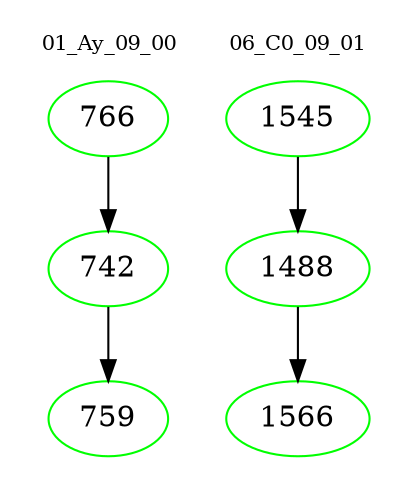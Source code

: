 digraph{
subgraph cluster_0 {
color = white
label = "01_Ay_09_00";
fontsize=10;
T0_766 [label="766", color="green"]
T0_766 -> T0_742 [color="black"]
T0_742 [label="742", color="green"]
T0_742 -> T0_759 [color="black"]
T0_759 [label="759", color="green"]
}
subgraph cluster_1 {
color = white
label = "06_C0_09_01";
fontsize=10;
T1_1545 [label="1545", color="green"]
T1_1545 -> T1_1488 [color="black"]
T1_1488 [label="1488", color="green"]
T1_1488 -> T1_1566 [color="black"]
T1_1566 [label="1566", color="green"]
}
}
